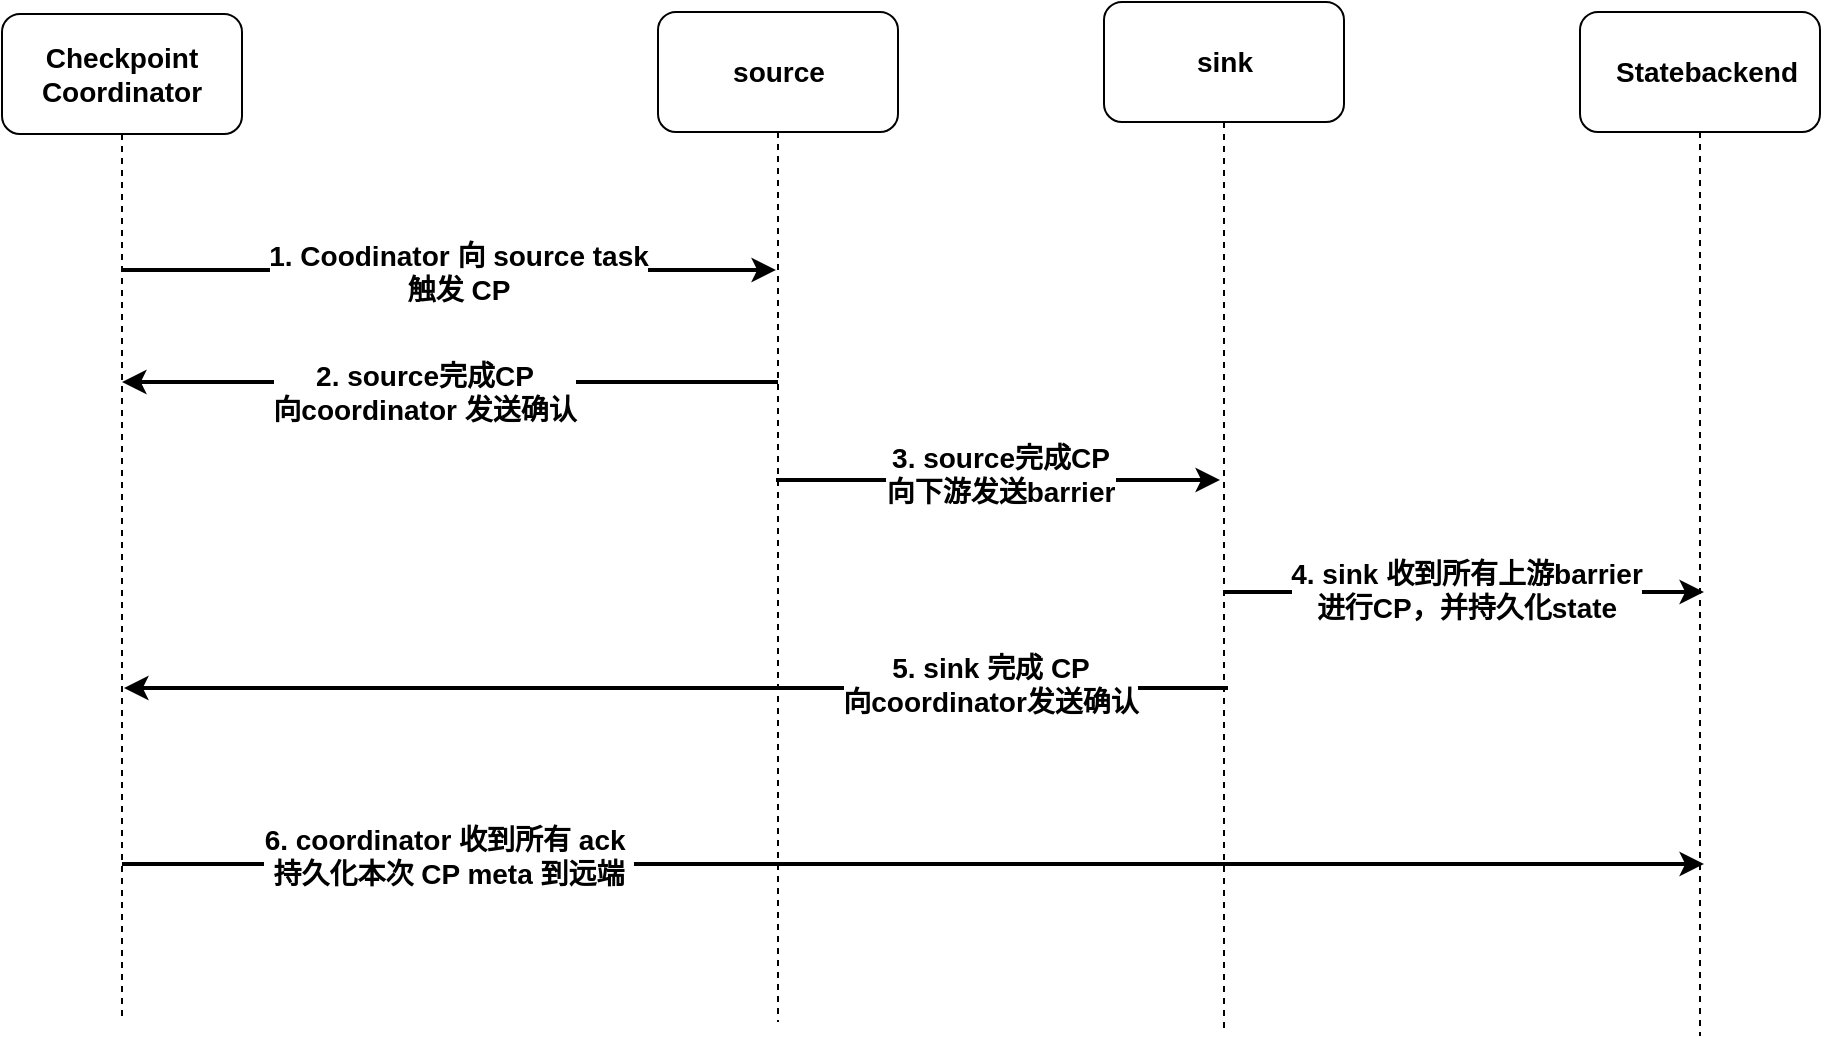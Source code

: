<mxfile version="21.2.8" type="device">
  <diagram name="Page-1" id="5d7acffa-a066-3a61-03fe-96351882024d">
    <mxGraphModel dx="1020" dy="821" grid="0" gridSize="10" guides="1" tooltips="1" connect="1" arrows="1" fold="1" page="0" pageScale="1" pageWidth="1100" pageHeight="850" background="#ffffff" math="0" shadow="0">
      <root>
        <mxCell id="0" />
        <mxCell id="1" parent="0" />
        <mxCell id="kCOzz2MXneOkSR3qFhcY-11" style="edgeStyle=orthogonalEdgeStyle;rounded=1;orthogonalLoop=1;jettySize=auto;html=1;exitX=0.5;exitY=1;exitDx=0;exitDy=0;fontSize=14;dashed=1;endArrow=none;endFill=0;fontStyle=1;" parent="1" source="kCOzz2MXneOkSR3qFhcY-1" edge="1">
          <mxGeometry relative="1" as="geometry">
            <mxPoint x="145" y="752" as="targetPoint" />
          </mxGeometry>
        </mxCell>
        <mxCell id="kCOzz2MXneOkSR3qFhcY-1" value="Checkpoint&lt;br style=&quot;font-size: 14px&quot;&gt;Coordinator" style="rounded=1;whiteSpace=wrap;html=1;fontSize=14;fontStyle=1;" parent="1" vertex="1">
          <mxGeometry x="85" y="251" width="120" height="60" as="geometry" />
        </mxCell>
        <mxCell id="kCOzz2MXneOkSR3qFhcY-4" value="" style="group;fontSize=14;fontStyle=1;rounded=1;" parent="1" vertex="1" connectable="0">
          <mxGeometry x="413" y="250" width="120" height="93" as="geometry" />
        </mxCell>
        <mxCell id="kCOzz2MXneOkSR3qFhcY-2" value="" style="rounded=1;whiteSpace=wrap;html=1;fontSize=14;fontStyle=1;" parent="kCOzz2MXneOkSR3qFhcY-4" vertex="1">
          <mxGeometry width="120" height="60" as="geometry" />
        </mxCell>
        <mxCell id="kCOzz2MXneOkSR3qFhcY-3" value="source" style="text;html=1;align=center;verticalAlign=middle;resizable=0;points=[];autosize=1;strokeColor=none;fillColor=none;fontSize=14;fontStyle=1;rounded=1;" parent="kCOzz2MXneOkSR3qFhcY-4" vertex="1">
          <mxGeometry x="32" y="19.5" width="56" height="21" as="geometry" />
        </mxCell>
        <mxCell id="kCOzz2MXneOkSR3qFhcY-5" value="" style="group;fontSize=14;fontStyle=1;rounded=1;" parent="1" vertex="1" connectable="0">
          <mxGeometry x="636" y="245" width="120" height="93" as="geometry" />
        </mxCell>
        <mxCell id="kCOzz2MXneOkSR3qFhcY-6" value="" style="rounded=1;whiteSpace=wrap;html=1;fontSize=14;fontStyle=1;" parent="kCOzz2MXneOkSR3qFhcY-5" vertex="1">
          <mxGeometry width="120" height="60" as="geometry" />
        </mxCell>
        <mxCell id="kCOzz2MXneOkSR3qFhcY-7" value="sink" style="text;html=1;align=center;verticalAlign=middle;resizable=0;points=[];autosize=1;strokeColor=none;fillColor=none;fontSize=14;fontStyle=1;rounded=1;" parent="kCOzz2MXneOkSR3qFhcY-5" vertex="1">
          <mxGeometry x="41" y="19.5" width="38" height="21" as="geometry" />
        </mxCell>
        <mxCell id="kCOzz2MXneOkSR3qFhcY-12" style="edgeStyle=orthogonalEdgeStyle;rounded=1;orthogonalLoop=1;jettySize=auto;html=1;exitX=0.5;exitY=1;exitDx=0;exitDy=0;fontSize=14;dashed=1;endArrow=none;endFill=0;fontStyle=1;" parent="1" source="kCOzz2MXneOkSR3qFhcY-2" edge="1">
          <mxGeometry relative="1" as="geometry">
            <mxPoint x="473" y="755" as="targetPoint" />
          </mxGeometry>
        </mxCell>
        <mxCell id="kCOzz2MXneOkSR3qFhcY-13" style="edgeStyle=orthogonalEdgeStyle;rounded=1;orthogonalLoop=1;jettySize=auto;html=1;exitX=0.5;exitY=1;exitDx=0;exitDy=0;fontSize=14;dashed=1;endArrow=none;endFill=0;fontStyle=1;" parent="1" source="kCOzz2MXneOkSR3qFhcY-6" edge="1">
          <mxGeometry relative="1" as="geometry">
            <mxPoint x="696" y="760" as="targetPoint" />
            <Array as="points">
              <mxPoint x="696" y="760" />
            </Array>
          </mxGeometry>
        </mxCell>
        <mxCell id="kCOzz2MXneOkSR3qFhcY-14" value="" style="endArrow=classic;html=1;rounded=1;fontSize=14;fontStyle=1;strokeWidth=2;" parent="1" edge="1">
          <mxGeometry width="50" height="50" relative="1" as="geometry">
            <mxPoint x="145" y="379" as="sourcePoint" />
            <mxPoint x="472" y="379" as="targetPoint" />
          </mxGeometry>
        </mxCell>
        <mxCell id="kCOzz2MXneOkSR3qFhcY-15" value="1. Coodinator 向 source task &lt;br&gt;触发 CP" style="edgeLabel;html=1;align=center;verticalAlign=middle;resizable=0;points=[];fontSize=14;fontStyle=1;rounded=1;" parent="kCOzz2MXneOkSR3qFhcY-14" vertex="1" connectable="0">
          <mxGeometry x="0.029" y="-1" relative="1" as="geometry">
            <mxPoint as="offset" />
          </mxGeometry>
        </mxCell>
        <mxCell id="kCOzz2MXneOkSR3qFhcY-16" value="" style="group;fontSize=14;fontStyle=1;rounded=1;" parent="1" vertex="1" connectable="0">
          <mxGeometry x="874" y="250" width="120" height="93" as="geometry" />
        </mxCell>
        <mxCell id="kCOzz2MXneOkSR3qFhcY-17" value="" style="rounded=1;whiteSpace=wrap;html=1;fontSize=14;fontStyle=1;" parent="kCOzz2MXneOkSR3qFhcY-16" vertex="1">
          <mxGeometry width="120" height="60" as="geometry" />
        </mxCell>
        <mxCell id="kCOzz2MXneOkSR3qFhcY-18" value="Statebackend" style="text;html=1;align=center;verticalAlign=middle;resizable=0;points=[];autosize=1;strokeColor=none;fillColor=none;fontSize=14;fontStyle=1;rounded=1;" parent="kCOzz2MXneOkSR3qFhcY-16" vertex="1">
          <mxGeometry x="12" y="19.5" width="101" height="21" as="geometry" />
        </mxCell>
        <mxCell id="kCOzz2MXneOkSR3qFhcY-19" style="edgeStyle=orthogonalEdgeStyle;rounded=1;orthogonalLoop=1;jettySize=auto;html=1;exitX=0.5;exitY=1;exitDx=0;exitDy=0;fontSize=14;dashed=1;endArrow=none;endFill=0;fontStyle=1;" parent="1" source="kCOzz2MXneOkSR3qFhcY-17" edge="1">
          <mxGeometry relative="1" as="geometry">
            <mxPoint x="934" y="762" as="targetPoint" />
            <Array as="points">
              <mxPoint x="934" y="762" />
            </Array>
          </mxGeometry>
        </mxCell>
        <mxCell id="kCOzz2MXneOkSR3qFhcY-20" value="" style="endArrow=classic;html=1;rounded=1;fontSize=14;fontStyle=1;strokeWidth=2;" parent="1" edge="1">
          <mxGeometry width="50" height="50" relative="1" as="geometry">
            <mxPoint x="473" y="435" as="sourcePoint" />
            <mxPoint x="145" y="435" as="targetPoint" />
          </mxGeometry>
        </mxCell>
        <mxCell id="kCOzz2MXneOkSR3qFhcY-21" value="2. source完成CP&lt;br&gt;向coordinator 发送确认" style="edgeLabel;html=1;align=center;verticalAlign=middle;resizable=0;points=[];fontSize=14;fontStyle=1;rounded=1;" parent="kCOzz2MXneOkSR3qFhcY-20" vertex="1" connectable="0">
          <mxGeometry x="0.029" y="-1" relative="1" as="geometry">
            <mxPoint x="-8" y="6" as="offset" />
          </mxGeometry>
        </mxCell>
        <mxCell id="kCOzz2MXneOkSR3qFhcY-23" value="" style="endArrow=classic;html=1;rounded=1;fontSize=14;fontStyle=1;strokeWidth=2;" parent="1" edge="1">
          <mxGeometry width="50" height="50" relative="1" as="geometry">
            <mxPoint x="472" y="484" as="sourcePoint" />
            <mxPoint x="694" y="484" as="targetPoint" />
          </mxGeometry>
        </mxCell>
        <mxCell id="kCOzz2MXneOkSR3qFhcY-24" value="3. source完成CP&lt;br&gt;向下游发送barrier" style="edgeLabel;html=1;align=center;verticalAlign=middle;resizable=0;points=[];fontSize=14;fontStyle=1;rounded=1;" parent="kCOzz2MXneOkSR3qFhcY-23" vertex="1" connectable="0">
          <mxGeometry x="0.029" y="-1" relative="1" as="geometry">
            <mxPoint x="-2" y="-4" as="offset" />
          </mxGeometry>
        </mxCell>
        <mxCell id="kCOzz2MXneOkSR3qFhcY-25" value="" style="endArrow=classic;html=1;rounded=1;fontSize=14;fontStyle=1;strokeWidth=2;" parent="1" edge="1">
          <mxGeometry width="50" height="50" relative="1" as="geometry">
            <mxPoint x="696" y="540" as="sourcePoint" />
            <mxPoint x="936" y="540" as="targetPoint" />
          </mxGeometry>
        </mxCell>
        <mxCell id="kCOzz2MXneOkSR3qFhcY-26" value="4. sink 收到所有上游barrier&lt;br&gt;进行CP，并持久化state" style="edgeLabel;html=1;align=center;verticalAlign=middle;resizable=0;points=[];fontSize=14;fontStyle=1;rounded=1;" parent="kCOzz2MXneOkSR3qFhcY-25" vertex="1" connectable="0">
          <mxGeometry x="0.029" y="-1" relative="1" as="geometry">
            <mxPoint x="-3" y="-2" as="offset" />
          </mxGeometry>
        </mxCell>
        <mxCell id="kCOzz2MXneOkSR3qFhcY-28" value="" style="endArrow=classic;html=1;rounded=1;fontSize=14;fontStyle=1;strokeWidth=2;" parent="1" edge="1">
          <mxGeometry width="50" height="50" relative="1" as="geometry">
            <mxPoint x="698" y="588" as="sourcePoint" />
            <mxPoint x="146" y="588" as="targetPoint" />
          </mxGeometry>
        </mxCell>
        <mxCell id="kCOzz2MXneOkSR3qFhcY-29" value="5. sink 完成 CP&lt;br&gt;向coordinator发送确认" style="edgeLabel;html=1;align=center;verticalAlign=middle;resizable=0;points=[];fontSize=14;fontStyle=1;rounded=1;" parent="kCOzz2MXneOkSR3qFhcY-28" vertex="1" connectable="0">
          <mxGeometry x="0.029" y="-1" relative="1" as="geometry">
            <mxPoint x="165" y="-1" as="offset" />
          </mxGeometry>
        </mxCell>
        <mxCell id="kCOzz2MXneOkSR3qFhcY-30" value="" style="endArrow=classic;html=1;rounded=1;fontSize=14;fontStyle=1;strokeWidth=2;" parent="1" edge="1">
          <mxGeometry width="50" height="50" relative="1" as="geometry">
            <mxPoint x="145" y="676" as="sourcePoint" />
            <mxPoint x="936" y="676" as="targetPoint" />
          </mxGeometry>
        </mxCell>
        <mxCell id="kCOzz2MXneOkSR3qFhcY-31" value="6. coordinator 收到所有 ack&amp;nbsp;&lt;br&gt;持久化本次 CP meta 到远端" style="edgeLabel;html=1;align=center;verticalAlign=middle;resizable=0;points=[];fontSize=14;fontStyle=1;rounded=1;" parent="kCOzz2MXneOkSR3qFhcY-30" vertex="1" connectable="0">
          <mxGeometry x="0.029" y="-1" relative="1" as="geometry">
            <mxPoint x="-244" y="-5" as="offset" />
          </mxGeometry>
        </mxCell>
      </root>
    </mxGraphModel>
  </diagram>
</mxfile>
